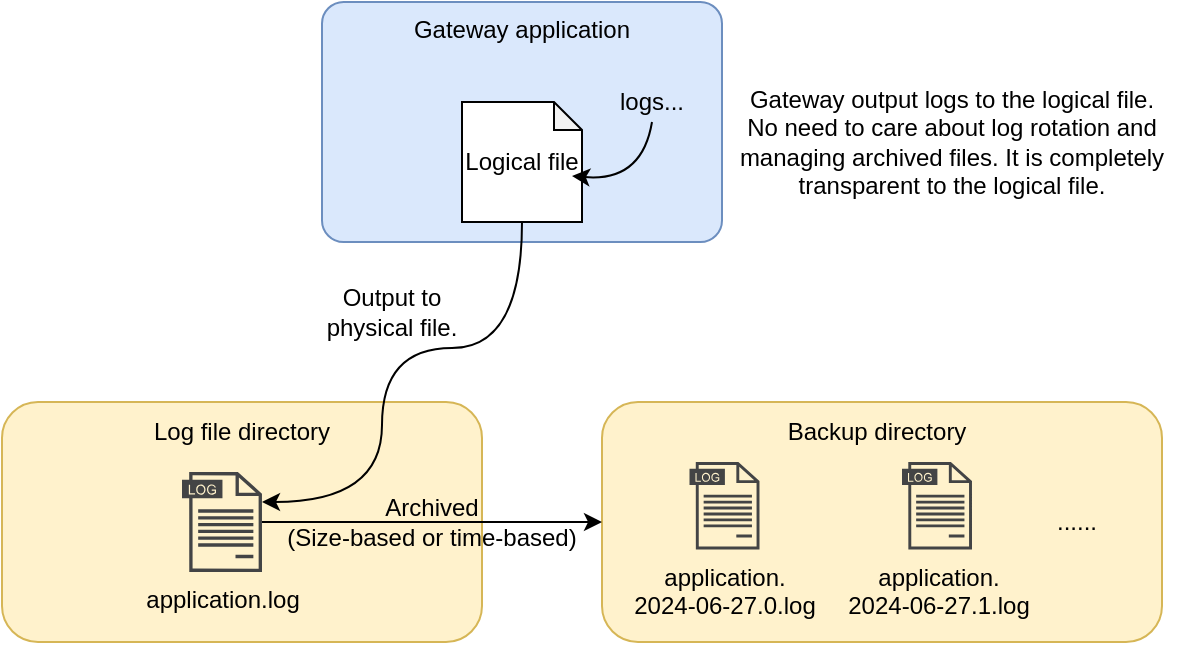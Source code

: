 <mxfile>
    <diagram id="nBJkx511C3LaVgAnyFTg" name="Page-1">
        <mxGraphModel dx="620" dy="928" grid="1" gridSize="10" guides="1" tooltips="1" connect="1" arrows="1" fold="1" page="1" pageScale="1" pageWidth="850" pageHeight="1100" math="0" shadow="0">
            <root>
                <mxCell id="0"/>
                <mxCell id="1" parent="0"/>
                <mxCell id="2" value="Gateway application" style="rounded=1;whiteSpace=wrap;html=1;fillColor=#dae8fc;strokeColor=#6c8ebf;verticalAlign=top;arcSize=9;" parent="1" vertex="1">
                    <mxGeometry x="240" y="440" width="200" height="120" as="geometry"/>
                </mxCell>
                <mxCell id="55" value="" style="group" parent="1" vertex="1" connectable="0">
                    <mxGeometry x="80" y="640" width="280" height="120" as="geometry"/>
                </mxCell>
                <mxCell id="5" value="" style="rounded=1;whiteSpace=wrap;html=1;fillColor=#fff2cc;strokeColor=#d6b656;" parent="55" vertex="1">
                    <mxGeometry width="240" height="120" as="geometry"/>
                </mxCell>
                <mxCell id="24" value="Log file directory" style="text;html=1;strokeColor=none;fillColor=none;align=center;verticalAlign=middle;whiteSpace=wrap;rounded=0;" parent="55" vertex="1">
                    <mxGeometry x="30" width="180" height="30" as="geometry"/>
                </mxCell>
                <mxCell id="59" value="application.log" style="sketch=0;pointerEvents=1;shadow=0;dashed=0;html=1;strokeColor=none;fillColor=#434445;aspect=fixed;labelPosition=center;verticalLabelPosition=bottom;verticalAlign=top;align=center;outlineConnect=0;shape=mxgraph.vvd.log_files;" parent="55" vertex="1">
                    <mxGeometry x="90" y="35" width="40" height="50" as="geometry"/>
                </mxCell>
                <mxCell id="69" value="Archived&lt;br&gt;(Size-based or time-based)" style="text;html=1;strokeColor=none;fillColor=none;align=center;verticalAlign=middle;whiteSpace=wrap;rounded=0;" parent="55" vertex="1">
                    <mxGeometry x="140" y="40" width="150" height="40" as="geometry"/>
                </mxCell>
                <mxCell id="56" value="" style="group" parent="1" vertex="1" connectable="0">
                    <mxGeometry x="380" y="640" width="280" height="120" as="geometry"/>
                </mxCell>
                <mxCell id="57" value="" style="rounded=1;whiteSpace=wrap;html=1;fillColor=#fff2cc;strokeColor=#d6b656;" parent="56" vertex="1">
                    <mxGeometry width="280" height="120" as="geometry"/>
                </mxCell>
                <mxCell id="58" value="Backup directory" style="text;html=1;strokeColor=none;fillColor=none;align=center;verticalAlign=middle;whiteSpace=wrap;rounded=0;" parent="56" vertex="1">
                    <mxGeometry x="35" width="205" height="30" as="geometry"/>
                </mxCell>
                <mxCell id="64" value="application.&lt;br&gt;2024-06-27.0.log" style="sketch=0;pointerEvents=1;shadow=0;dashed=0;html=1;strokeColor=none;fillColor=#434445;aspect=fixed;labelPosition=center;verticalLabelPosition=bottom;verticalAlign=top;align=center;outlineConnect=0;shape=mxgraph.vvd.log_files;" parent="56" vertex="1">
                    <mxGeometry x="43.75" y="30" width="35" height="43.75" as="geometry"/>
                </mxCell>
                <mxCell id="65" value="application.&lt;br&gt;2024-06-27.1.log" style="sketch=0;pointerEvents=1;shadow=0;dashed=0;html=1;strokeColor=none;fillColor=#434445;aspect=fixed;labelPosition=center;verticalLabelPosition=bottom;verticalAlign=top;align=center;outlineConnect=0;shape=mxgraph.vvd.log_files;" parent="56" vertex="1">
                    <mxGeometry x="150" y="30" width="35" height="43.75" as="geometry"/>
                </mxCell>
                <mxCell id="74" value="......" style="text;html=1;strokeColor=none;fillColor=none;align=center;verticalAlign=middle;whiteSpace=wrap;rounded=0;" parent="56" vertex="1">
                    <mxGeometry x="220" y="50" width="35" height="20" as="geometry"/>
                </mxCell>
                <mxCell id="66" value="Logical file" style="shape=note;whiteSpace=wrap;html=1;backgroundOutline=1;darkOpacity=0.05;size=14;" parent="1" vertex="1">
                    <mxGeometry x="310" y="490" width="60" height="60" as="geometry"/>
                </mxCell>
                <mxCell id="68" style="edgeStyle=orthogonalEdgeStyle;html=1;curved=1;entryX=0;entryY=0.5;entryDx=0;entryDy=0;" parent="1" source="59" target="57" edge="1">
                    <mxGeometry relative="1" as="geometry">
                        <mxPoint x="280" y="860" as="sourcePoint"/>
                        <mxPoint x="200.0" y="685" as="targetPoint"/>
                    </mxGeometry>
                </mxCell>
                <mxCell id="70" value="Gateway output logs to the logical file.&lt;br&gt;No need to care about log rotation and managing archived files. It is completely transparent to the logical file." style="text;html=1;strokeColor=none;fillColor=none;align=center;verticalAlign=middle;whiteSpace=wrap;rounded=0;" parent="1" vertex="1">
                    <mxGeometry x="440" y="480" width="230" height="60" as="geometry"/>
                </mxCell>
                <mxCell id="71" value="" style="curved=1;endArrow=classic;html=1;entryX=0;entryY=0;entryDx=55;entryDy=37;entryPerimeter=0;exitX=0.5;exitY=1;exitDx=0;exitDy=0;" parent="1" source="72" target="66" edge="1">
                    <mxGeometry width="50" height="50" relative="1" as="geometry">
                        <mxPoint x="390" y="500" as="sourcePoint"/>
                        <mxPoint x="400" y="520" as="targetPoint"/>
                        <Array as="points">
                            <mxPoint x="400" y="530"/>
                        </Array>
                    </mxGeometry>
                </mxCell>
                <mxCell id="72" value="logs..." style="text;html=1;strokeColor=none;fillColor=none;align=center;verticalAlign=middle;whiteSpace=wrap;rounded=0;" parent="1" vertex="1">
                    <mxGeometry x="385" y="480" width="40" height="20" as="geometry"/>
                </mxCell>
                <mxCell id="73" value="Output to physical file." style="text;html=1;strokeColor=none;fillColor=none;align=center;verticalAlign=middle;whiteSpace=wrap;rounded=0;" parent="1" vertex="1">
                    <mxGeometry x="240" y="580" width="70" height="30" as="geometry"/>
                </mxCell>
                <mxCell id="67" style="edgeStyle=orthogonalEdgeStyle;html=1;exitX=0.5;exitY=1;exitDx=0;exitDy=0;exitPerimeter=0;curved=1;" parent="1" source="66" target="59" edge="1">
                    <mxGeometry relative="1" as="geometry">
                        <mxPoint x="350" y="620" as="targetPoint"/>
                        <Array as="points">
                            <mxPoint x="340" y="613"/>
                            <mxPoint x="270" y="613"/>
                            <mxPoint x="270" y="690"/>
                        </Array>
                    </mxGeometry>
                </mxCell>
            </root>
        </mxGraphModel>
    </diagram>
</mxfile>